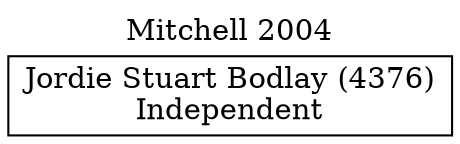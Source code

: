 // House preference flow
digraph "Jordie Stuart Bodlay (4376)_Mitchell_2004" {
	graph [label="Mitchell 2004" labelloc=t mclimit=10]
	node [shape=box]
	"Jordie Stuart Bodlay (4376)" [label="Jordie Stuart Bodlay (4376)
Independent"]
}
